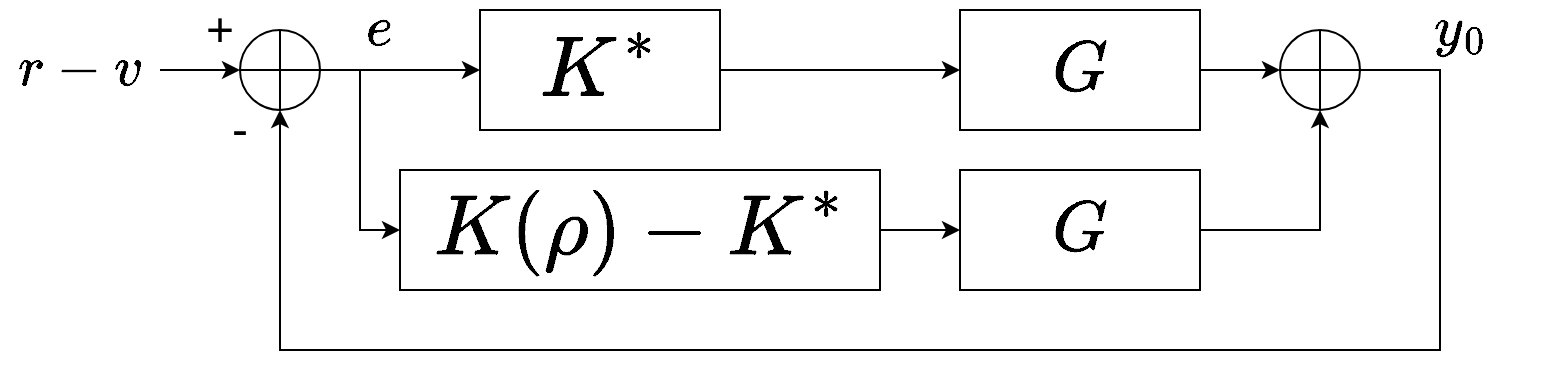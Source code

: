<mxfile version="13.4.5" type="device"><diagram name="Page-1" id="7e0a89b8-554c-2b80-1dc8-d5c74ca68de4"><mxGraphModel dx="1704" dy="1002" grid="1" gridSize="10" guides="1" tooltips="1" connect="1" arrows="1" fold="1" page="1" pageScale="1" pageWidth="1100" pageHeight="850" background="#ffffff" math="1" shadow="0"><root><mxCell id="0"/><mxCell id="1" parent="0"/><mxCell id="3ZV7kM7fVkvnJnNrYBww-2" style="edgeStyle=orthogonalEdgeStyle;rounded=0;orthogonalLoop=1;jettySize=auto;html=1;entryX=0.5;entryY=1;entryDx=0;entryDy=0;entryPerimeter=0;" edge="1" parent="1" target="6tqm29J843aVdE12hI8K-2"><mxGeometry relative="1" as="geometry"><mxPoint x="620" y="330" as="targetPoint"/><mxPoint x="720" y="120" as="sourcePoint"/><Array as="points"><mxPoint x="760" y="120"/><mxPoint x="760" y="260"/><mxPoint x="180" y="260"/></Array></mxGeometry></mxCell><mxCell id="3ZV7kM7fVkvnJnNrYBww-4" style="edgeStyle=orthogonalEdgeStyle;rounded=0;orthogonalLoop=1;jettySize=auto;html=1;entryX=0;entryY=0.5;entryDx=0;entryDy=0;" edge="1" parent="1" source="6tqm29J843aVdE12hI8K-2" target="3ZV7kM7fVkvnJnNrYBww-3"><mxGeometry relative="1" as="geometry"/></mxCell><mxCell id="3ZV7kM7fVkvnJnNrYBww-14" style="edgeStyle=orthogonalEdgeStyle;rounded=0;orthogonalLoop=1;jettySize=auto;html=1;entryX=0;entryY=0.5;entryDx=0;entryDy=0;" edge="1" parent="1" source="6tqm29J843aVdE12hI8K-2" target="3ZV7kM7fVkvnJnNrYBww-1"><mxGeometry relative="1" as="geometry"/></mxCell><mxCell id="6tqm29J843aVdE12hI8K-2" value="" style="verticalLabelPosition=bottom;verticalAlign=top;html=1;shape=mxgraph.flowchart.summing_function;" parent="1" vertex="1"><mxGeometry x="160" y="100" width="40" height="40" as="geometry"/></mxCell><mxCell id="6tqm29J843aVdE12hI8K-13" value="" style="edgeStyle=orthogonalEdgeStyle;rounded=0;orthogonalLoop=1;jettySize=auto;html=1;" parent="1" source="6tqm29J843aVdE12hI8K-12" target="6tqm29J843aVdE12hI8K-2" edge="1"><mxGeometry relative="1" as="geometry"/></mxCell><mxCell id="6tqm29J843aVdE12hI8K-12" value="&lt;span style=&quot;font-size: 24px&quot;&gt;$$r-v$$&lt;/span&gt;" style="text;html=1;strokeColor=none;fillColor=none;align=center;verticalAlign=middle;whiteSpace=wrap;rounded=0;" parent="1" vertex="1"><mxGeometry x="40" y="110" width="80" height="20" as="geometry"/></mxCell><mxCell id="6tqm29J843aVdE12hI8K-16" value="&lt;font style=&quot;font-size: 24px&quot;&gt;+&lt;/font&gt;" style="text;html=1;strokeColor=none;fillColor=none;align=center;verticalAlign=middle;whiteSpace=wrap;rounded=0;" parent="1" vertex="1"><mxGeometry x="130" y="90" width="40" height="20" as="geometry"/></mxCell><mxCell id="6tqm29J843aVdE12hI8K-17" value="&lt;font style=&quot;font-size: 24px&quot;&gt;-&lt;/font&gt;" style="text;html=1;strokeColor=none;fillColor=none;align=center;verticalAlign=middle;whiteSpace=wrap;rounded=0;" parent="1" vertex="1"><mxGeometry x="140" y="140" width="40" height="20" as="geometry"/></mxCell><mxCell id="3ZV7kM7fVkvnJnNrYBww-17" style="edgeStyle=orthogonalEdgeStyle;rounded=0;orthogonalLoop=1;jettySize=auto;html=1;" edge="1" parent="1" source="3ZV7kM7fVkvnJnNrYBww-1" target="3ZV7kM7fVkvnJnNrYBww-15"><mxGeometry relative="1" as="geometry"/></mxCell><mxCell id="3ZV7kM7fVkvnJnNrYBww-1" value="&lt;span style=&quot;font-size: 36px&quot;&gt;$$K^*$$&lt;/span&gt;" style="rounded=0;whiteSpace=wrap;html=1;" vertex="1" parent="1"><mxGeometry x="280" y="90" width="120" height="60" as="geometry"/></mxCell><mxCell id="3ZV7kM7fVkvnJnNrYBww-18" style="edgeStyle=orthogonalEdgeStyle;rounded=0;orthogonalLoop=1;jettySize=auto;html=1;entryX=0;entryY=0.5;entryDx=0;entryDy=0;" edge="1" parent="1" source="3ZV7kM7fVkvnJnNrYBww-3" target="3ZV7kM7fVkvnJnNrYBww-16"><mxGeometry relative="1" as="geometry"/></mxCell><mxCell id="3ZV7kM7fVkvnJnNrYBww-3" value="&lt;font style=&quot;font-size: 36px&quot;&gt;$$K(\rho)-K^*$$&lt;/font&gt;" style="rounded=0;whiteSpace=wrap;html=1;" vertex="1" parent="1"><mxGeometry x="240" y="170" width="240" height="60" as="geometry"/></mxCell><mxCell id="3ZV7kM7fVkvnJnNrYBww-5" value="" style="verticalLabelPosition=bottom;verticalAlign=top;html=1;shape=mxgraph.flowchart.summing_function;" vertex="1" parent="1"><mxGeometry x="680" y="100" width="40" height="40" as="geometry"/></mxCell><mxCell id="3ZV7kM7fVkvnJnNrYBww-8" value="&lt;span style=&quot;font-size: 24px&quot;&gt;$$e$$&lt;/span&gt;" style="text;html=1;strokeColor=none;fillColor=none;align=center;verticalAlign=middle;whiteSpace=wrap;rounded=0;" vertex="1" parent="1"><mxGeometry x="210" y="90" width="40" height="20" as="geometry"/></mxCell><mxCell id="3ZV7kM7fVkvnJnNrYBww-12" value="&lt;span style=&quot;font-size: 24px&quot;&gt;$$y_0$$&lt;/span&gt;" style="text;html=1;strokeColor=none;fillColor=none;align=center;verticalAlign=middle;whiteSpace=wrap;rounded=0;" vertex="1" parent="1"><mxGeometry x="750" y="90" width="40" height="20" as="geometry"/></mxCell><mxCell id="3ZV7kM7fVkvnJnNrYBww-19" style="edgeStyle=orthogonalEdgeStyle;rounded=0;orthogonalLoop=1;jettySize=auto;html=1;entryX=0;entryY=0.5;entryDx=0;entryDy=0;entryPerimeter=0;" edge="1" parent="1" source="3ZV7kM7fVkvnJnNrYBww-15" target="3ZV7kM7fVkvnJnNrYBww-5"><mxGeometry relative="1" as="geometry"/></mxCell><mxCell id="3ZV7kM7fVkvnJnNrYBww-15" value="&lt;font style=&quot;font-size: 30px&quot;&gt;$$G$$&lt;/font&gt;" style="rounded=0;whiteSpace=wrap;html=1;" vertex="1" parent="1"><mxGeometry x="520" y="90" width="120" height="60" as="geometry"/></mxCell><mxCell id="3ZV7kM7fVkvnJnNrYBww-20" style="edgeStyle=orthogonalEdgeStyle;rounded=0;orthogonalLoop=1;jettySize=auto;html=1;entryX=0.5;entryY=1;entryDx=0;entryDy=0;entryPerimeter=0;" edge="1" parent="1" source="3ZV7kM7fVkvnJnNrYBww-16" target="3ZV7kM7fVkvnJnNrYBww-5"><mxGeometry relative="1" as="geometry"/></mxCell><mxCell id="3ZV7kM7fVkvnJnNrYBww-16" value="&lt;font style=&quot;font-size: 30px&quot;&gt;$$G$$&lt;/font&gt;" style="rounded=0;whiteSpace=wrap;html=1;" vertex="1" parent="1"><mxGeometry x="520" y="170" width="120" height="60" as="geometry"/></mxCell></root></mxGraphModel></diagram></mxfile>